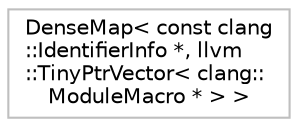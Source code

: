 digraph "Graphical Class Hierarchy"
{
 // LATEX_PDF_SIZE
  bgcolor="transparent";
  edge [fontname="Helvetica",fontsize="10",labelfontname="Helvetica",labelfontsize="10"];
  node [fontname="Helvetica",fontsize="10",shape=record];
  rankdir="LR";
  Node0 [label="DenseMap\< const clang\l::IdentifierInfo *, llvm\l::TinyPtrVector\< clang::\lModuleMacro * \> \>",height=0.2,width=0.4,color="grey75",tooltip=" "];
}
